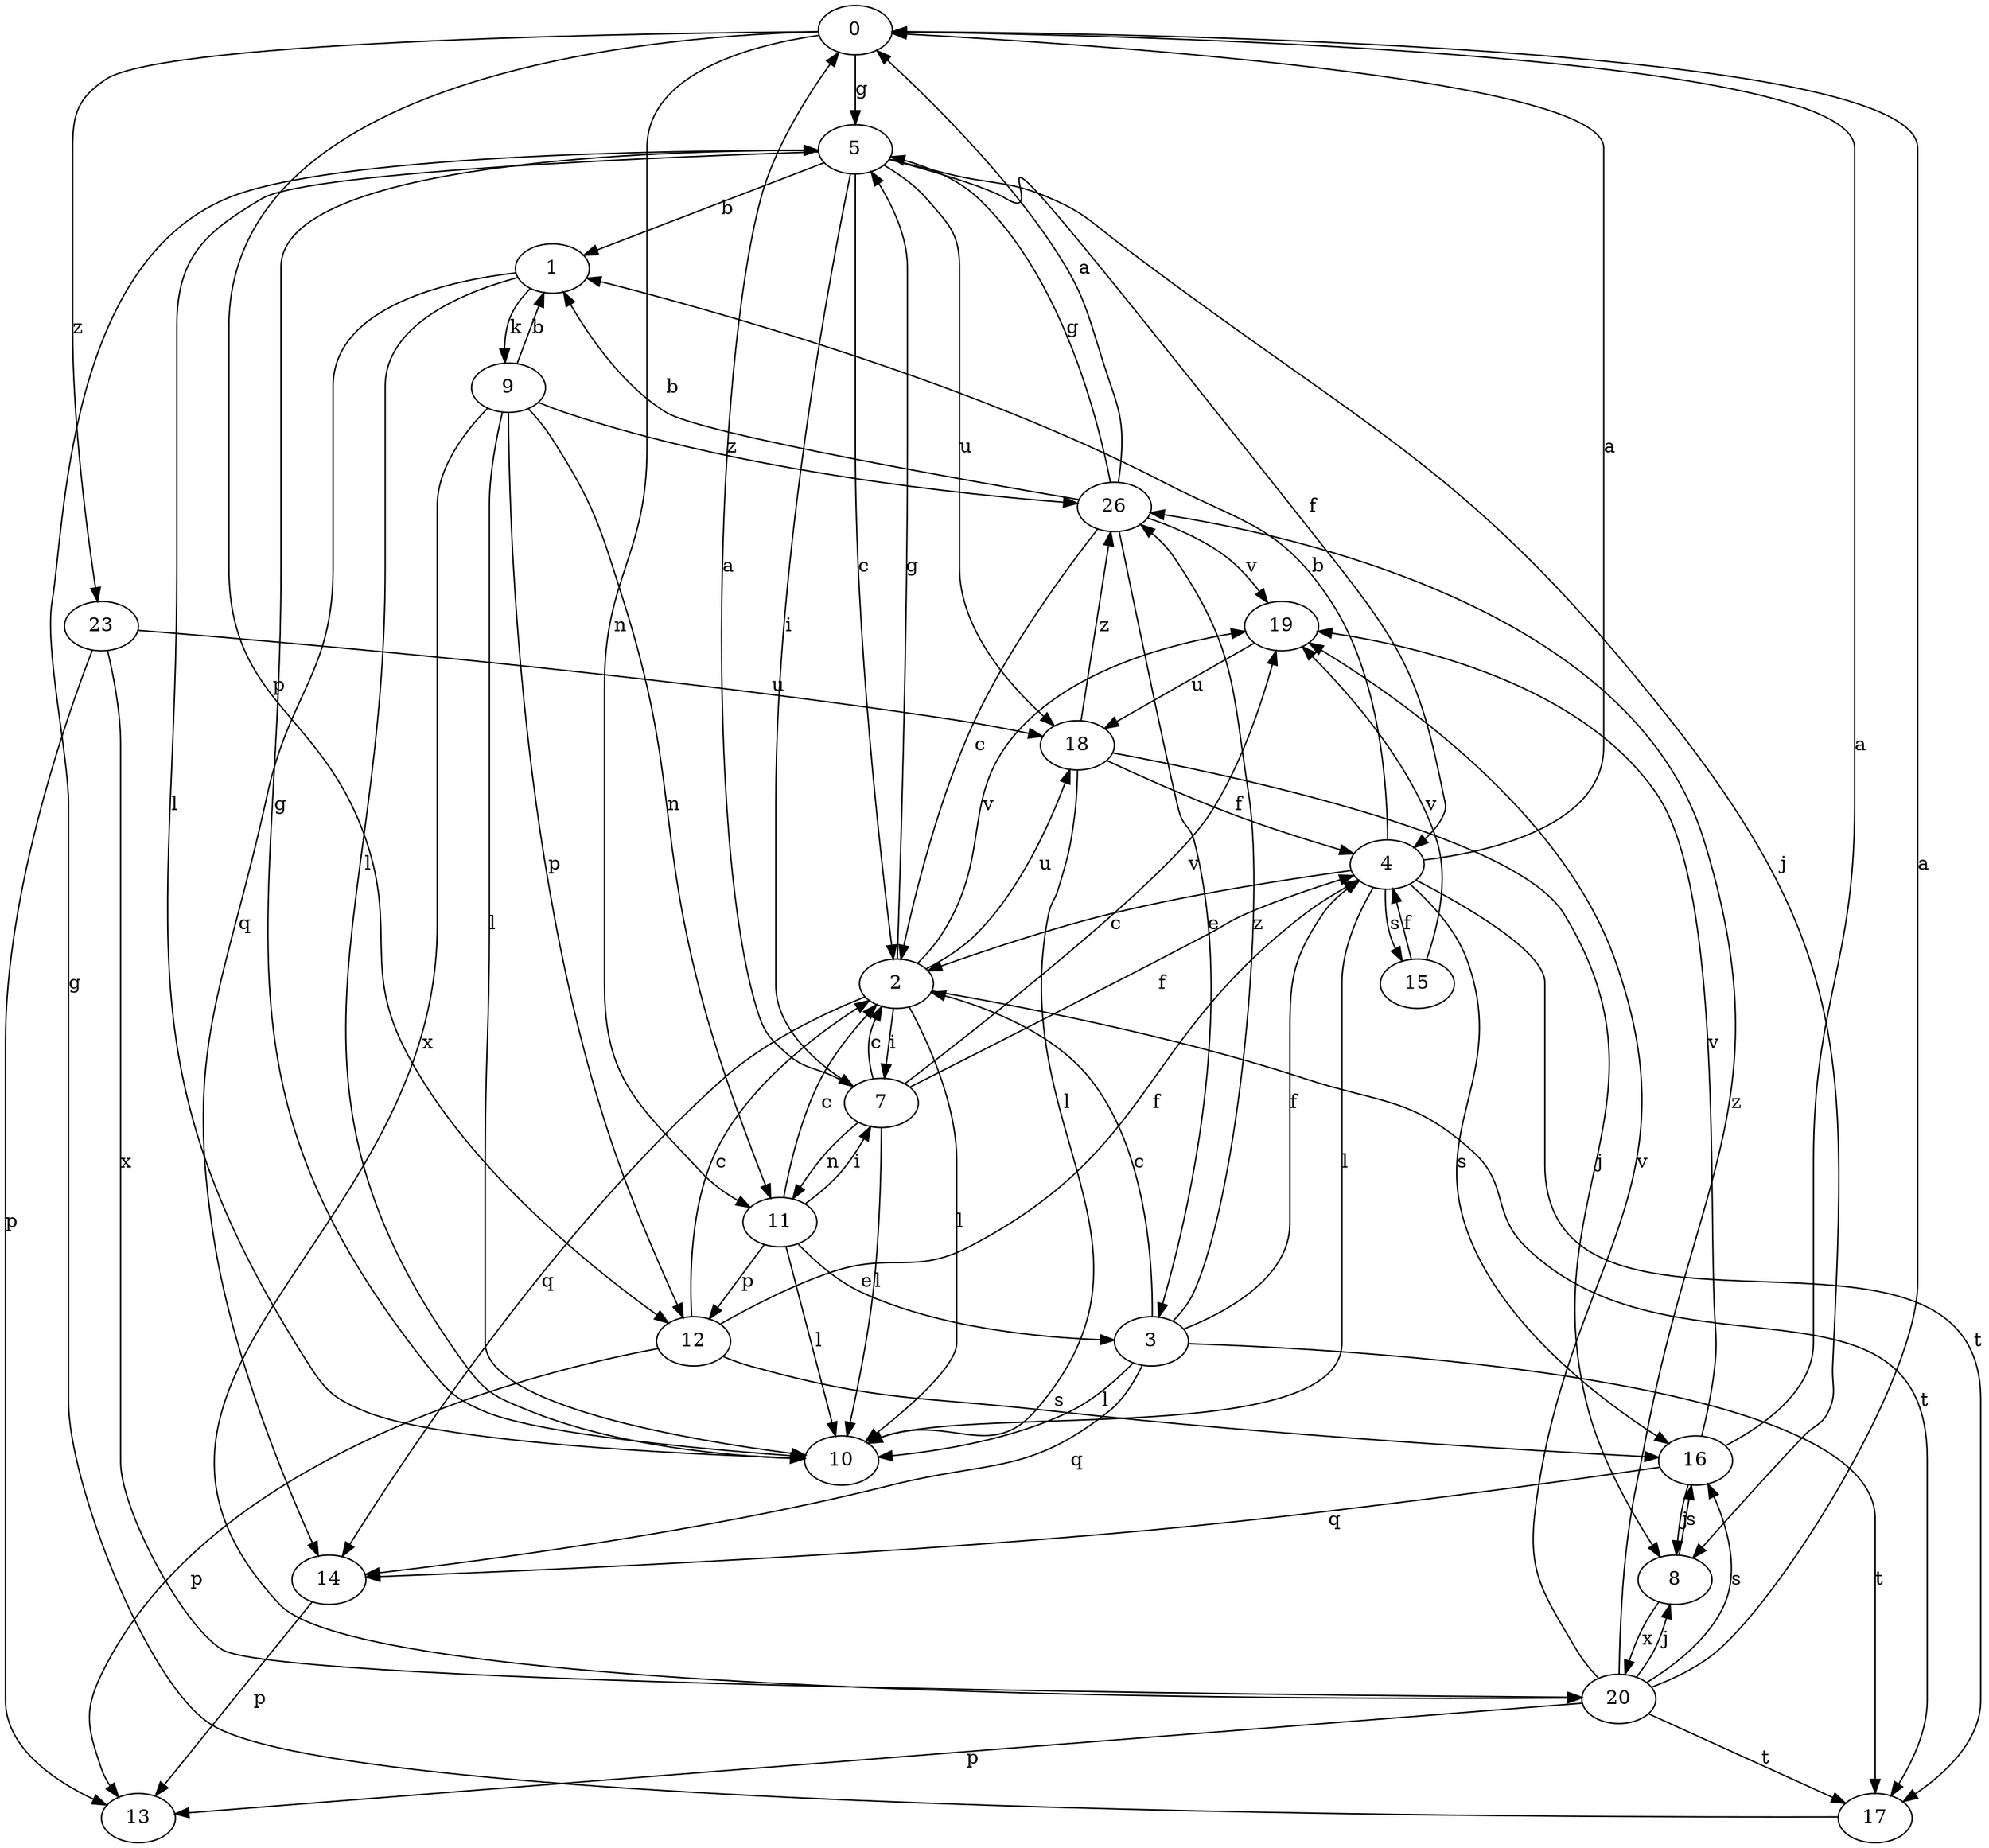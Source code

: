 strict digraph  {
0;
1;
2;
3;
4;
5;
7;
8;
9;
10;
11;
12;
13;
14;
15;
16;
17;
18;
19;
20;
23;
26;
0 -> 5  [label=g];
0 -> 11  [label=n];
0 -> 12  [label=p];
0 -> 23  [label=z];
1 -> 9  [label=k];
1 -> 10  [label=l];
1 -> 14  [label=q];
2 -> 5  [label=g];
2 -> 7  [label=i];
2 -> 10  [label=l];
2 -> 14  [label=q];
2 -> 17  [label=t];
2 -> 18  [label=u];
2 -> 19  [label=v];
3 -> 2  [label=c];
3 -> 4  [label=f];
3 -> 10  [label=l];
3 -> 14  [label=q];
3 -> 17  [label=t];
3 -> 26  [label=z];
4 -> 0  [label=a];
4 -> 1  [label=b];
4 -> 2  [label=c];
4 -> 10  [label=l];
4 -> 15  [label=s];
4 -> 16  [label=s];
4 -> 17  [label=t];
5 -> 1  [label=b];
5 -> 2  [label=c];
5 -> 4  [label=f];
5 -> 7  [label=i];
5 -> 8  [label=j];
5 -> 10  [label=l];
5 -> 18  [label=u];
7 -> 0  [label=a];
7 -> 2  [label=c];
7 -> 4  [label=f];
7 -> 10  [label=l];
7 -> 11  [label=n];
7 -> 19  [label=v];
8 -> 16  [label=s];
8 -> 20  [label=x];
9 -> 1  [label=b];
9 -> 10  [label=l];
9 -> 11  [label=n];
9 -> 12  [label=p];
9 -> 20  [label=x];
9 -> 26  [label=z];
10 -> 5  [label=g];
11 -> 2  [label=c];
11 -> 3  [label=e];
11 -> 7  [label=i];
11 -> 10  [label=l];
11 -> 12  [label=p];
12 -> 2  [label=c];
12 -> 4  [label=f];
12 -> 13  [label=p];
12 -> 16  [label=s];
14 -> 13  [label=p];
15 -> 4  [label=f];
15 -> 19  [label=v];
16 -> 0  [label=a];
16 -> 8  [label=j];
16 -> 14  [label=q];
16 -> 19  [label=v];
17 -> 5  [label=g];
18 -> 4  [label=f];
18 -> 8  [label=j];
18 -> 10  [label=l];
18 -> 26  [label=z];
19 -> 18  [label=u];
20 -> 0  [label=a];
20 -> 8  [label=j];
20 -> 13  [label=p];
20 -> 16  [label=s];
20 -> 17  [label=t];
20 -> 19  [label=v];
20 -> 26  [label=z];
23 -> 13  [label=p];
23 -> 18  [label=u];
23 -> 20  [label=x];
26 -> 0  [label=a];
26 -> 1  [label=b];
26 -> 2  [label=c];
26 -> 3  [label=e];
26 -> 5  [label=g];
26 -> 19  [label=v];
}
